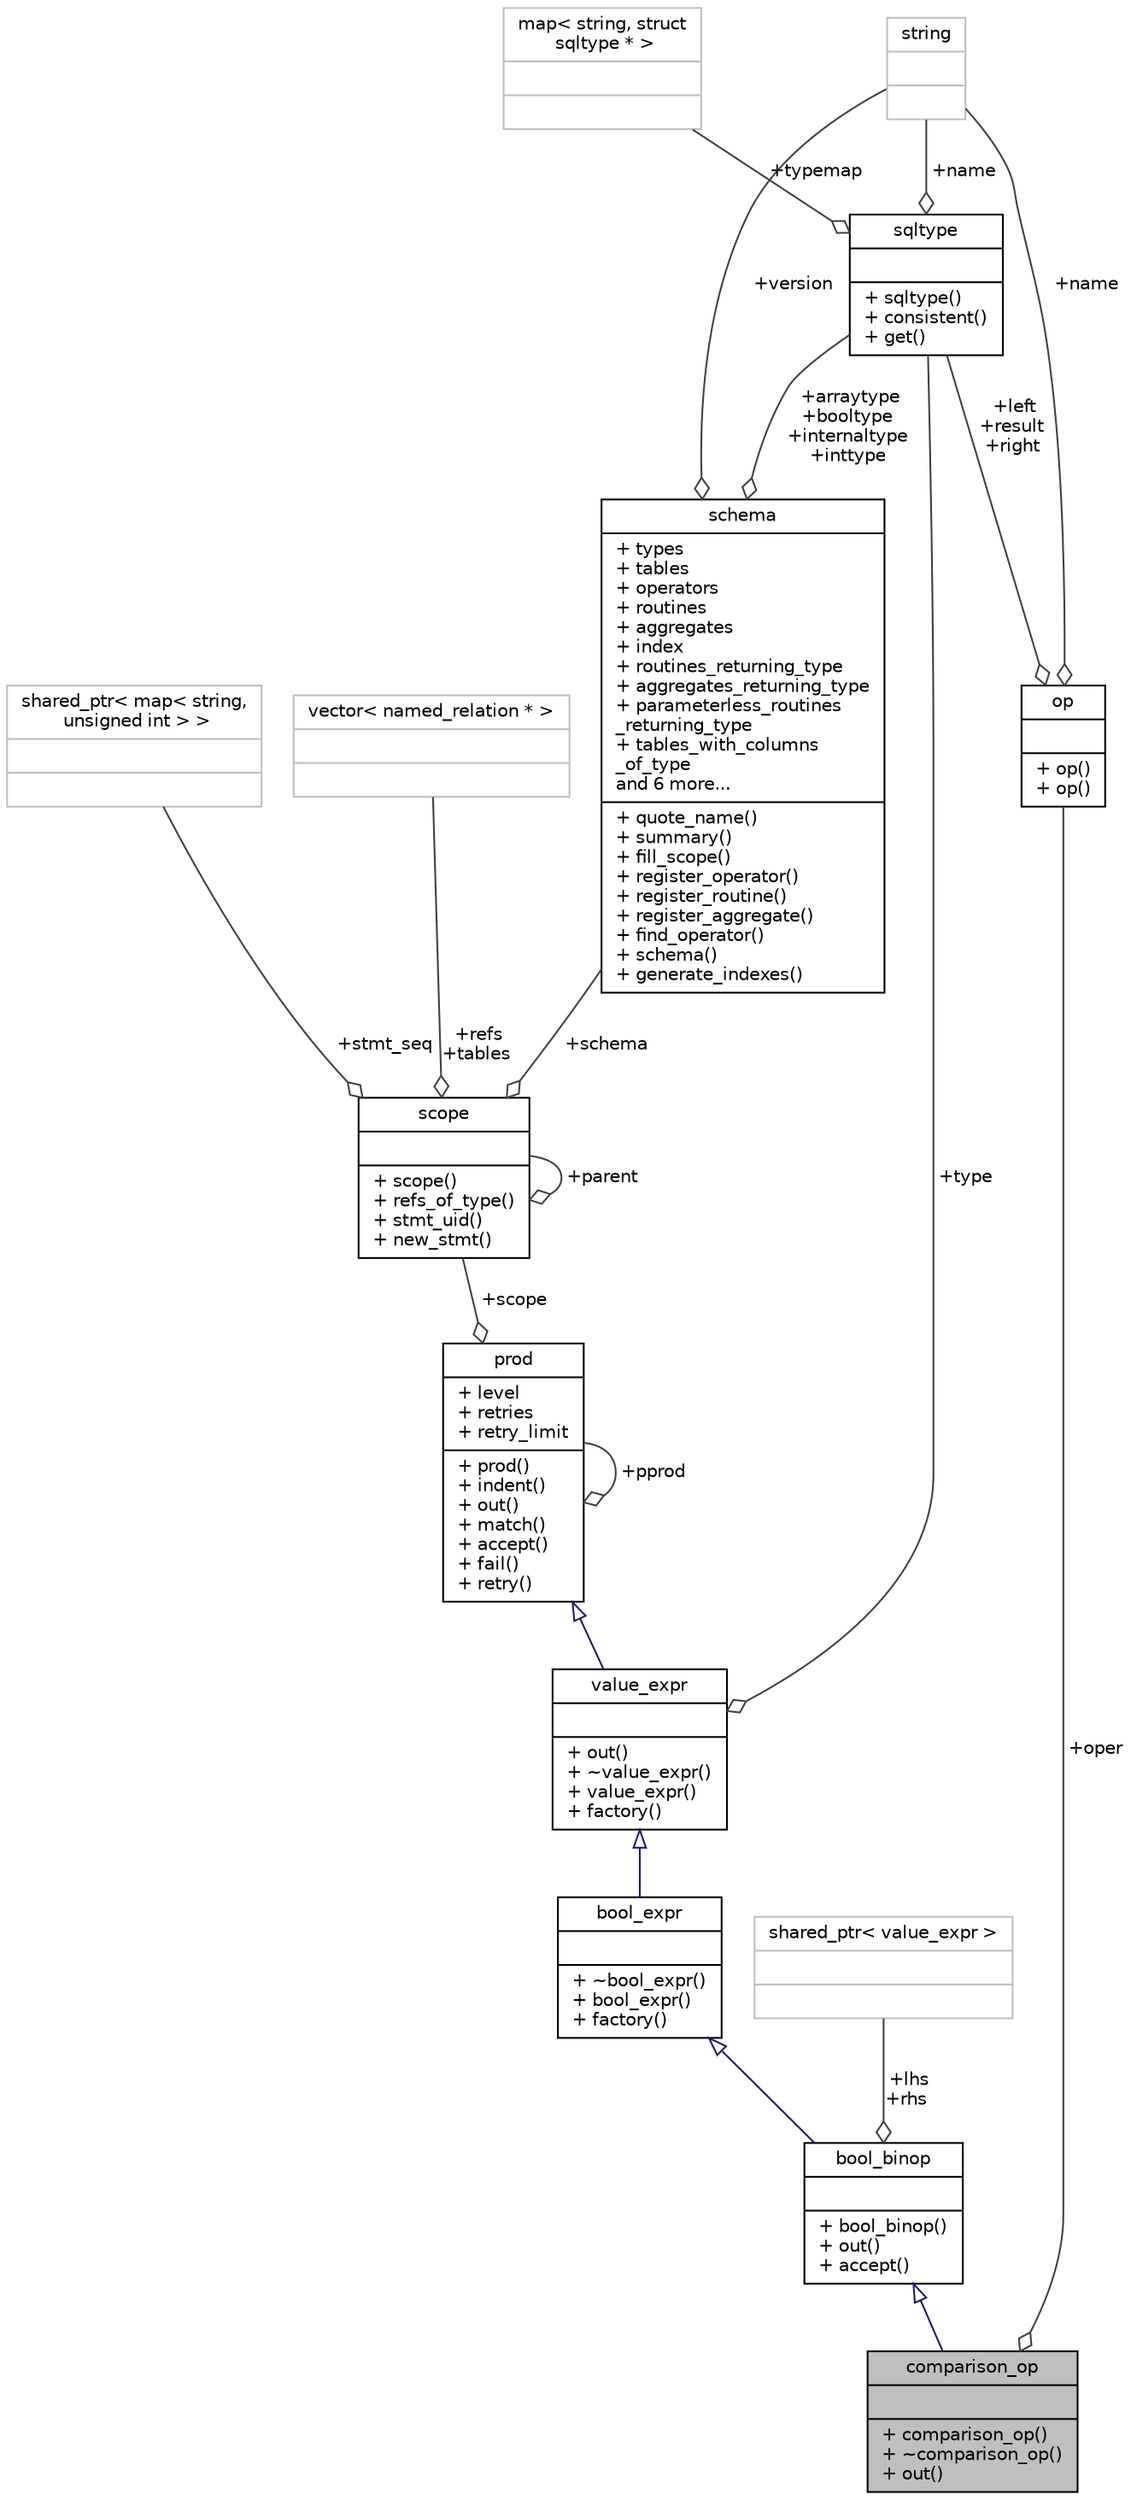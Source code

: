 digraph "comparison_op"
{
 // LATEX_PDF_SIZE
  edge [fontname="Helvetica",fontsize="10",labelfontname="Helvetica",labelfontsize="10"];
  node [fontname="Helvetica",fontsize="10",shape=record];
  Node1 [label="{comparison_op\n||+ comparison_op()\l+ ~comparison_op()\l+ out()\l}",height=0.2,width=0.4,color="black", fillcolor="grey75", style="filled", fontcolor="black",tooltip=" "];
  Node2 -> Node1 [dir="back",color="midnightblue",fontsize="10",style="solid",arrowtail="onormal",fontname="Helvetica"];
  Node2 [label="{bool_binop\n||+ bool_binop()\l+ out()\l+ accept()\l}",height=0.2,width=0.4,color="black", fillcolor="white", style="filled",URL="$structbool__binop.html",tooltip=" "];
  Node3 -> Node2 [dir="back",color="midnightblue",fontsize="10",style="solid",arrowtail="onormal",fontname="Helvetica"];
  Node3 [label="{bool_expr\n||+ ~bool_expr()\l+ bool_expr()\l+ factory()\l}",height=0.2,width=0.4,color="black", fillcolor="white", style="filled",URL="$structbool__expr.html",tooltip=" "];
  Node4 -> Node3 [dir="back",color="midnightblue",fontsize="10",style="solid",arrowtail="onormal",fontname="Helvetica"];
  Node4 [label="{value_expr\n||+ out()\l+ ~value_expr()\l+ value_expr()\l+ factory()\l}",height=0.2,width=0.4,color="black", fillcolor="white", style="filled",URL="$structvalue__expr.html",tooltip=" "];
  Node5 -> Node4 [dir="back",color="midnightblue",fontsize="10",style="solid",arrowtail="onormal",fontname="Helvetica"];
  Node5 [label="{prod\n|+ level\l+ retries\l+ retry_limit\l|+ prod()\l+ indent()\l+ out()\l+ match()\l+ accept()\l+ fail()\l+ retry()\l}",height=0.2,width=0.4,color="black", fillcolor="white", style="filled",URL="$structprod.html",tooltip="Base class for AST nodes."];
  Node5 -> Node5 [color="grey25",fontsize="10",style="solid",label=" +pprod" ,arrowhead="odiamond",fontname="Helvetica"];
  Node6 -> Node5 [color="grey25",fontsize="10",style="solid",label=" +scope" ,arrowhead="odiamond",fontname="Helvetica"];
  Node6 [label="{scope\n||+ scope()\l+ refs_of_type()\l+ stmt_uid()\l+ new_stmt()\l}",height=0.2,width=0.4,color="black", fillcolor="white", style="filled",URL="$structscope.html",tooltip=" "];
  Node7 -> Node6 [color="grey25",fontsize="10",style="solid",label=" +schema" ,arrowhead="odiamond",fontname="Helvetica"];
  Node7 [label="{schema\n|+ types\l+ tables\l+ operators\l+ routines\l+ aggregates\l+ index\l+ routines_returning_type\l+ aggregates_returning_type\l+ parameterless_routines\l_returning_type\l+ tables_with_columns\l_of_type\land 6 more...\l|+ quote_name()\l+ summary()\l+ fill_scope()\l+ register_operator()\l+ register_routine()\l+ register_aggregate()\l+ find_operator()\l+ schema()\l+ generate_indexes()\l}",height=0.2,width=0.4,color="black", fillcolor="white", style="filled",URL="$structschema.html",tooltip=" "];
  Node8 -> Node7 [color="grey25",fontsize="10",style="solid",label=" +version" ,arrowhead="odiamond",fontname="Helvetica"];
  Node8 [label="{string\n||}",height=0.2,width=0.4,color="grey75", fillcolor="white", style="filled",tooltip=" "];
  Node9 -> Node7 [color="grey25",fontsize="10",style="solid",label=" +arraytype\n+booltype\n+internaltype\n+inttype" ,arrowhead="odiamond",fontname="Helvetica"];
  Node9 [label="{sqltype\n||+ sqltype()\l+ consistent()\l+ get()\l}",height=0.2,width=0.4,color="black", fillcolor="white", style="filled",URL="$structsqltype.html",tooltip=" "];
  Node10 -> Node9 [color="grey25",fontsize="10",style="solid",label=" +typemap" ,arrowhead="odiamond",fontname="Helvetica"];
  Node10 [label="{map\< string, struct\l sqltype * \>\n||}",height=0.2,width=0.4,color="grey75", fillcolor="white", style="filled",tooltip=" "];
  Node8 -> Node9 [color="grey25",fontsize="10",style="solid",label=" +name" ,arrowhead="odiamond",fontname="Helvetica"];
  Node11 -> Node6 [color="grey25",fontsize="10",style="solid",label=" +stmt_seq" ,arrowhead="odiamond",fontname="Helvetica"];
  Node11 [label="{shared_ptr\< map\< string,\l unsigned int \> \>\n||}",height=0.2,width=0.4,color="grey75", fillcolor="white", style="filled",tooltip=" "];
  Node12 -> Node6 [color="grey25",fontsize="10",style="solid",label=" +refs\n+tables" ,arrowhead="odiamond",fontname="Helvetica"];
  Node12 [label="{vector\< named_relation * \>\n||}",height=0.2,width=0.4,color="grey75", fillcolor="white", style="filled",tooltip=" "];
  Node6 -> Node6 [color="grey25",fontsize="10",style="solid",label=" +parent" ,arrowhead="odiamond",fontname="Helvetica"];
  Node9 -> Node4 [color="grey25",fontsize="10",style="solid",label=" +type" ,arrowhead="odiamond",fontname="Helvetica"];
  Node13 -> Node2 [color="grey25",fontsize="10",style="solid",label=" +lhs\n+rhs" ,arrowhead="odiamond",fontname="Helvetica"];
  Node13 [label="{shared_ptr\< value_expr \>\n||}",height=0.2,width=0.4,color="grey75", fillcolor="white", style="filled",tooltip=" "];
  Node14 -> Node1 [color="grey25",fontsize="10",style="solid",label=" +oper" ,arrowhead="odiamond",fontname="Helvetica"];
  Node14 [label="{op\n||+ op()\l+ op()\l}",height=0.2,width=0.4,color="black", fillcolor="white", style="filled",URL="$structop.html",tooltip=" "];
  Node8 -> Node14 [color="grey25",fontsize="10",style="solid",label=" +name" ,arrowhead="odiamond",fontname="Helvetica"];
  Node9 -> Node14 [color="grey25",fontsize="10",style="solid",label=" +left\n+result\n+right" ,arrowhead="odiamond",fontname="Helvetica"];
}
